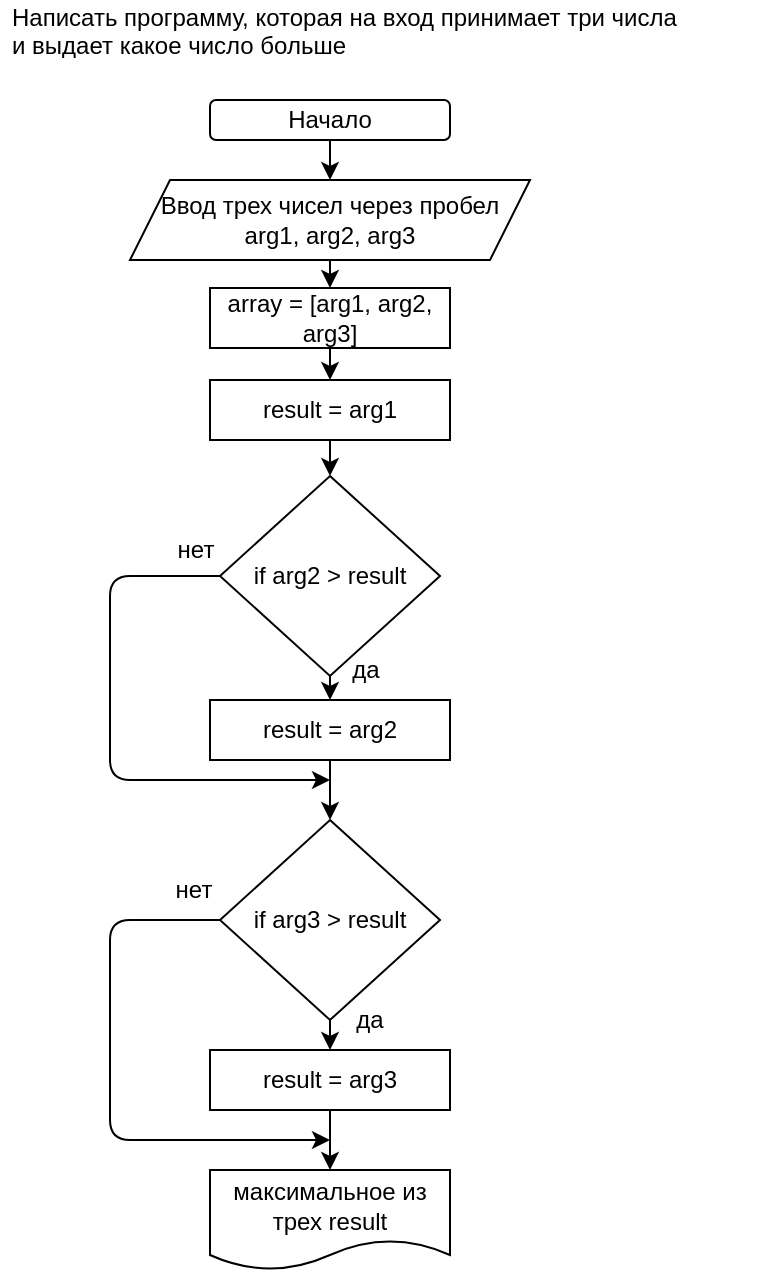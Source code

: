 <mxfile>
    <diagram id="dacmD1QoBao3a8fJLmQ3" name="Page-1">
        <mxGraphModel dx="883" dy="425" grid="1" gridSize="10" guides="1" tooltips="1" connect="1" arrows="1" fold="1" page="1" pageScale="1" pageWidth="827" pageHeight="1169" math="0" shadow="0">
            <root>
                <mxCell id="0"/>
                <mxCell id="1" parent="0"/>
                <mxCell id="2" value="Написать программу, которая на вход принимает три числа&#10;и выдает какое число больше" style="text;strokeColor=none;fillColor=none;align=left;verticalAlign=middle;spacingLeft=4;spacingRight=4;overflow=hidden;points=[[0,0.5],[1,0.5]];portConstraint=eastwest;rotatable=0;" parent="1" vertex="1">
                    <mxGeometry x="85" width="380" height="30" as="geometry"/>
                </mxCell>
                <mxCell id="14" style="edgeStyle=none;html=1;exitX=0.5;exitY=1;exitDx=0;exitDy=0;entryX=0.5;entryY=0;entryDx=0;entryDy=0;" parent="1" source="3" target="4" edge="1">
                    <mxGeometry relative="1" as="geometry"/>
                </mxCell>
                <mxCell id="3" value="Начало" style="rounded=1;whiteSpace=wrap;html=1;" parent="1" vertex="1">
                    <mxGeometry x="190" y="50" width="120" height="20" as="geometry"/>
                </mxCell>
                <mxCell id="38" style="edgeStyle=none;html=1;exitX=0.5;exitY=1;exitDx=0;exitDy=0;entryX=0.5;entryY=0;entryDx=0;entryDy=0;" edge="1" parent="1" source="4" target="35">
                    <mxGeometry relative="1" as="geometry"/>
                </mxCell>
                <mxCell id="4" value="Ввод трех чисел через пробел&lt;br&gt;arg1, arg2, arg3" style="shape=parallelogram;perimeter=parallelogramPerimeter;whiteSpace=wrap;html=1;fixedSize=1;" parent="1" vertex="1">
                    <mxGeometry x="150" y="90" width="200" height="40" as="geometry"/>
                </mxCell>
                <mxCell id="11" style="edgeStyle=none;html=1;entryX=0.5;entryY=0;entryDx=0;entryDy=0;" parent="1" source="5" edge="1">
                    <mxGeometry relative="1" as="geometry">
                        <mxPoint x="250" y="310" as="targetPoint"/>
                    </mxGeometry>
                </mxCell>
                <mxCell id="25" style="edgeStyle=none;html=1;exitX=0.5;exitY=1;exitDx=0;exitDy=0;entryX=0.5;entryY=0;entryDx=0;entryDy=0;" edge="1" parent="1" source="5" target="19">
                    <mxGeometry relative="1" as="geometry"/>
                </mxCell>
                <mxCell id="5" value="if arg2 &amp;gt; result" style="rhombus;whiteSpace=wrap;html=1;" parent="1" vertex="1">
                    <mxGeometry x="195" y="238" width="110" height="100" as="geometry"/>
                </mxCell>
                <mxCell id="12" value="да" style="text;html=1;strokeColor=none;fillColor=none;align=center;verticalAlign=middle;whiteSpace=wrap;rounded=0;" parent="1" vertex="1">
                    <mxGeometry x="240" y="495" width="60" height="30" as="geometry"/>
                </mxCell>
                <mxCell id="22" style="edgeStyle=none;html=1;exitX=0.5;exitY=1;exitDx=0;exitDy=0;entryX=0.5;entryY=0;entryDx=0;entryDy=0;" edge="1" parent="1" source="17" target="5">
                    <mxGeometry relative="1" as="geometry"/>
                </mxCell>
                <mxCell id="17" value="result = arg1" style="rounded=0;whiteSpace=wrap;html=1;" vertex="1" parent="1">
                    <mxGeometry x="190" y="190" width="120" height="30" as="geometry"/>
                </mxCell>
                <mxCell id="27" style="edgeStyle=none;html=1;exitX=0.5;exitY=1;exitDx=0;exitDy=0;entryX=0.5;entryY=0;entryDx=0;entryDy=0;" edge="1" parent="1" source="18" target="20">
                    <mxGeometry relative="1" as="geometry"/>
                </mxCell>
                <mxCell id="31" style="edgeStyle=none;html=1;" edge="1" parent="1" source="18">
                    <mxGeometry relative="1" as="geometry">
                        <mxPoint x="250" y="570" as="targetPoint"/>
                        <Array as="points">
                            <mxPoint x="140" y="460"/>
                            <mxPoint x="140" y="570"/>
                        </Array>
                    </mxGeometry>
                </mxCell>
                <mxCell id="18" value="if arg3&amp;nbsp;&amp;gt; result" style="rhombus;whiteSpace=wrap;html=1;" vertex="1" parent="1">
                    <mxGeometry x="195" y="410" width="110" height="100" as="geometry"/>
                </mxCell>
                <mxCell id="26" style="edgeStyle=none;html=1;exitX=0.5;exitY=1;exitDx=0;exitDy=0;entryX=0.5;entryY=0;entryDx=0;entryDy=0;" edge="1" parent="1" source="19" target="18">
                    <mxGeometry relative="1" as="geometry"/>
                </mxCell>
                <mxCell id="19" value="result = arg2" style="rounded=0;whiteSpace=wrap;html=1;" vertex="1" parent="1">
                    <mxGeometry x="190" y="350" width="120" height="30" as="geometry"/>
                </mxCell>
                <mxCell id="28" style="edgeStyle=none;html=1;exitX=0.5;exitY=1;exitDx=0;exitDy=0;entryX=0.5;entryY=0;entryDx=0;entryDy=0;" edge="1" parent="1" source="20" target="23">
                    <mxGeometry relative="1" as="geometry"/>
                </mxCell>
                <mxCell id="20" value="result = arg3" style="rounded=0;whiteSpace=wrap;html=1;" vertex="1" parent="1">
                    <mxGeometry x="190" y="525" width="120" height="30" as="geometry"/>
                </mxCell>
                <mxCell id="23" value="максимальное из трех result" style="shape=document;whiteSpace=wrap;html=1;boundedLbl=1;" vertex="1" parent="1">
                    <mxGeometry x="190" y="585" width="120" height="50" as="geometry"/>
                </mxCell>
                <mxCell id="30" value="да" style="text;html=1;strokeColor=none;fillColor=none;align=center;verticalAlign=middle;whiteSpace=wrap;rounded=0;" vertex="1" parent="1">
                    <mxGeometry x="238" y="320" width="60" height="30" as="geometry"/>
                </mxCell>
                <mxCell id="32" value="нет" style="text;html=1;strokeColor=none;fillColor=none;align=center;verticalAlign=middle;whiteSpace=wrap;rounded=0;" vertex="1" parent="1">
                    <mxGeometry x="152" y="430" width="60" height="30" as="geometry"/>
                </mxCell>
                <mxCell id="34" style="edgeStyle=none;html=1;exitX=0;exitY=0.5;exitDx=0;exitDy=0;" edge="1" parent="1" source="5">
                    <mxGeometry relative="1" as="geometry">
                        <mxPoint x="250" y="390" as="targetPoint"/>
                        <Array as="points">
                            <mxPoint x="140" y="288"/>
                            <mxPoint x="140" y="390"/>
                        </Array>
                    </mxGeometry>
                </mxCell>
                <mxCell id="33" value="нет" style="text;html=1;strokeColor=none;fillColor=none;align=center;verticalAlign=middle;whiteSpace=wrap;rounded=0;" vertex="1" parent="1">
                    <mxGeometry x="153" y="260" width="60" height="30" as="geometry"/>
                </mxCell>
                <mxCell id="37" style="edgeStyle=none;html=1;exitX=0.5;exitY=1;exitDx=0;exitDy=0;entryX=0.5;entryY=0;entryDx=0;entryDy=0;" edge="1" parent="1" source="35" target="17">
                    <mxGeometry relative="1" as="geometry"/>
                </mxCell>
                <mxCell id="35" value="array = [arg1, arg2, arg3]" style="rounded=0;whiteSpace=wrap;html=1;" vertex="1" parent="1">
                    <mxGeometry x="190" y="144" width="120" height="30" as="geometry"/>
                </mxCell>
            </root>
        </mxGraphModel>
    </diagram>
</mxfile>